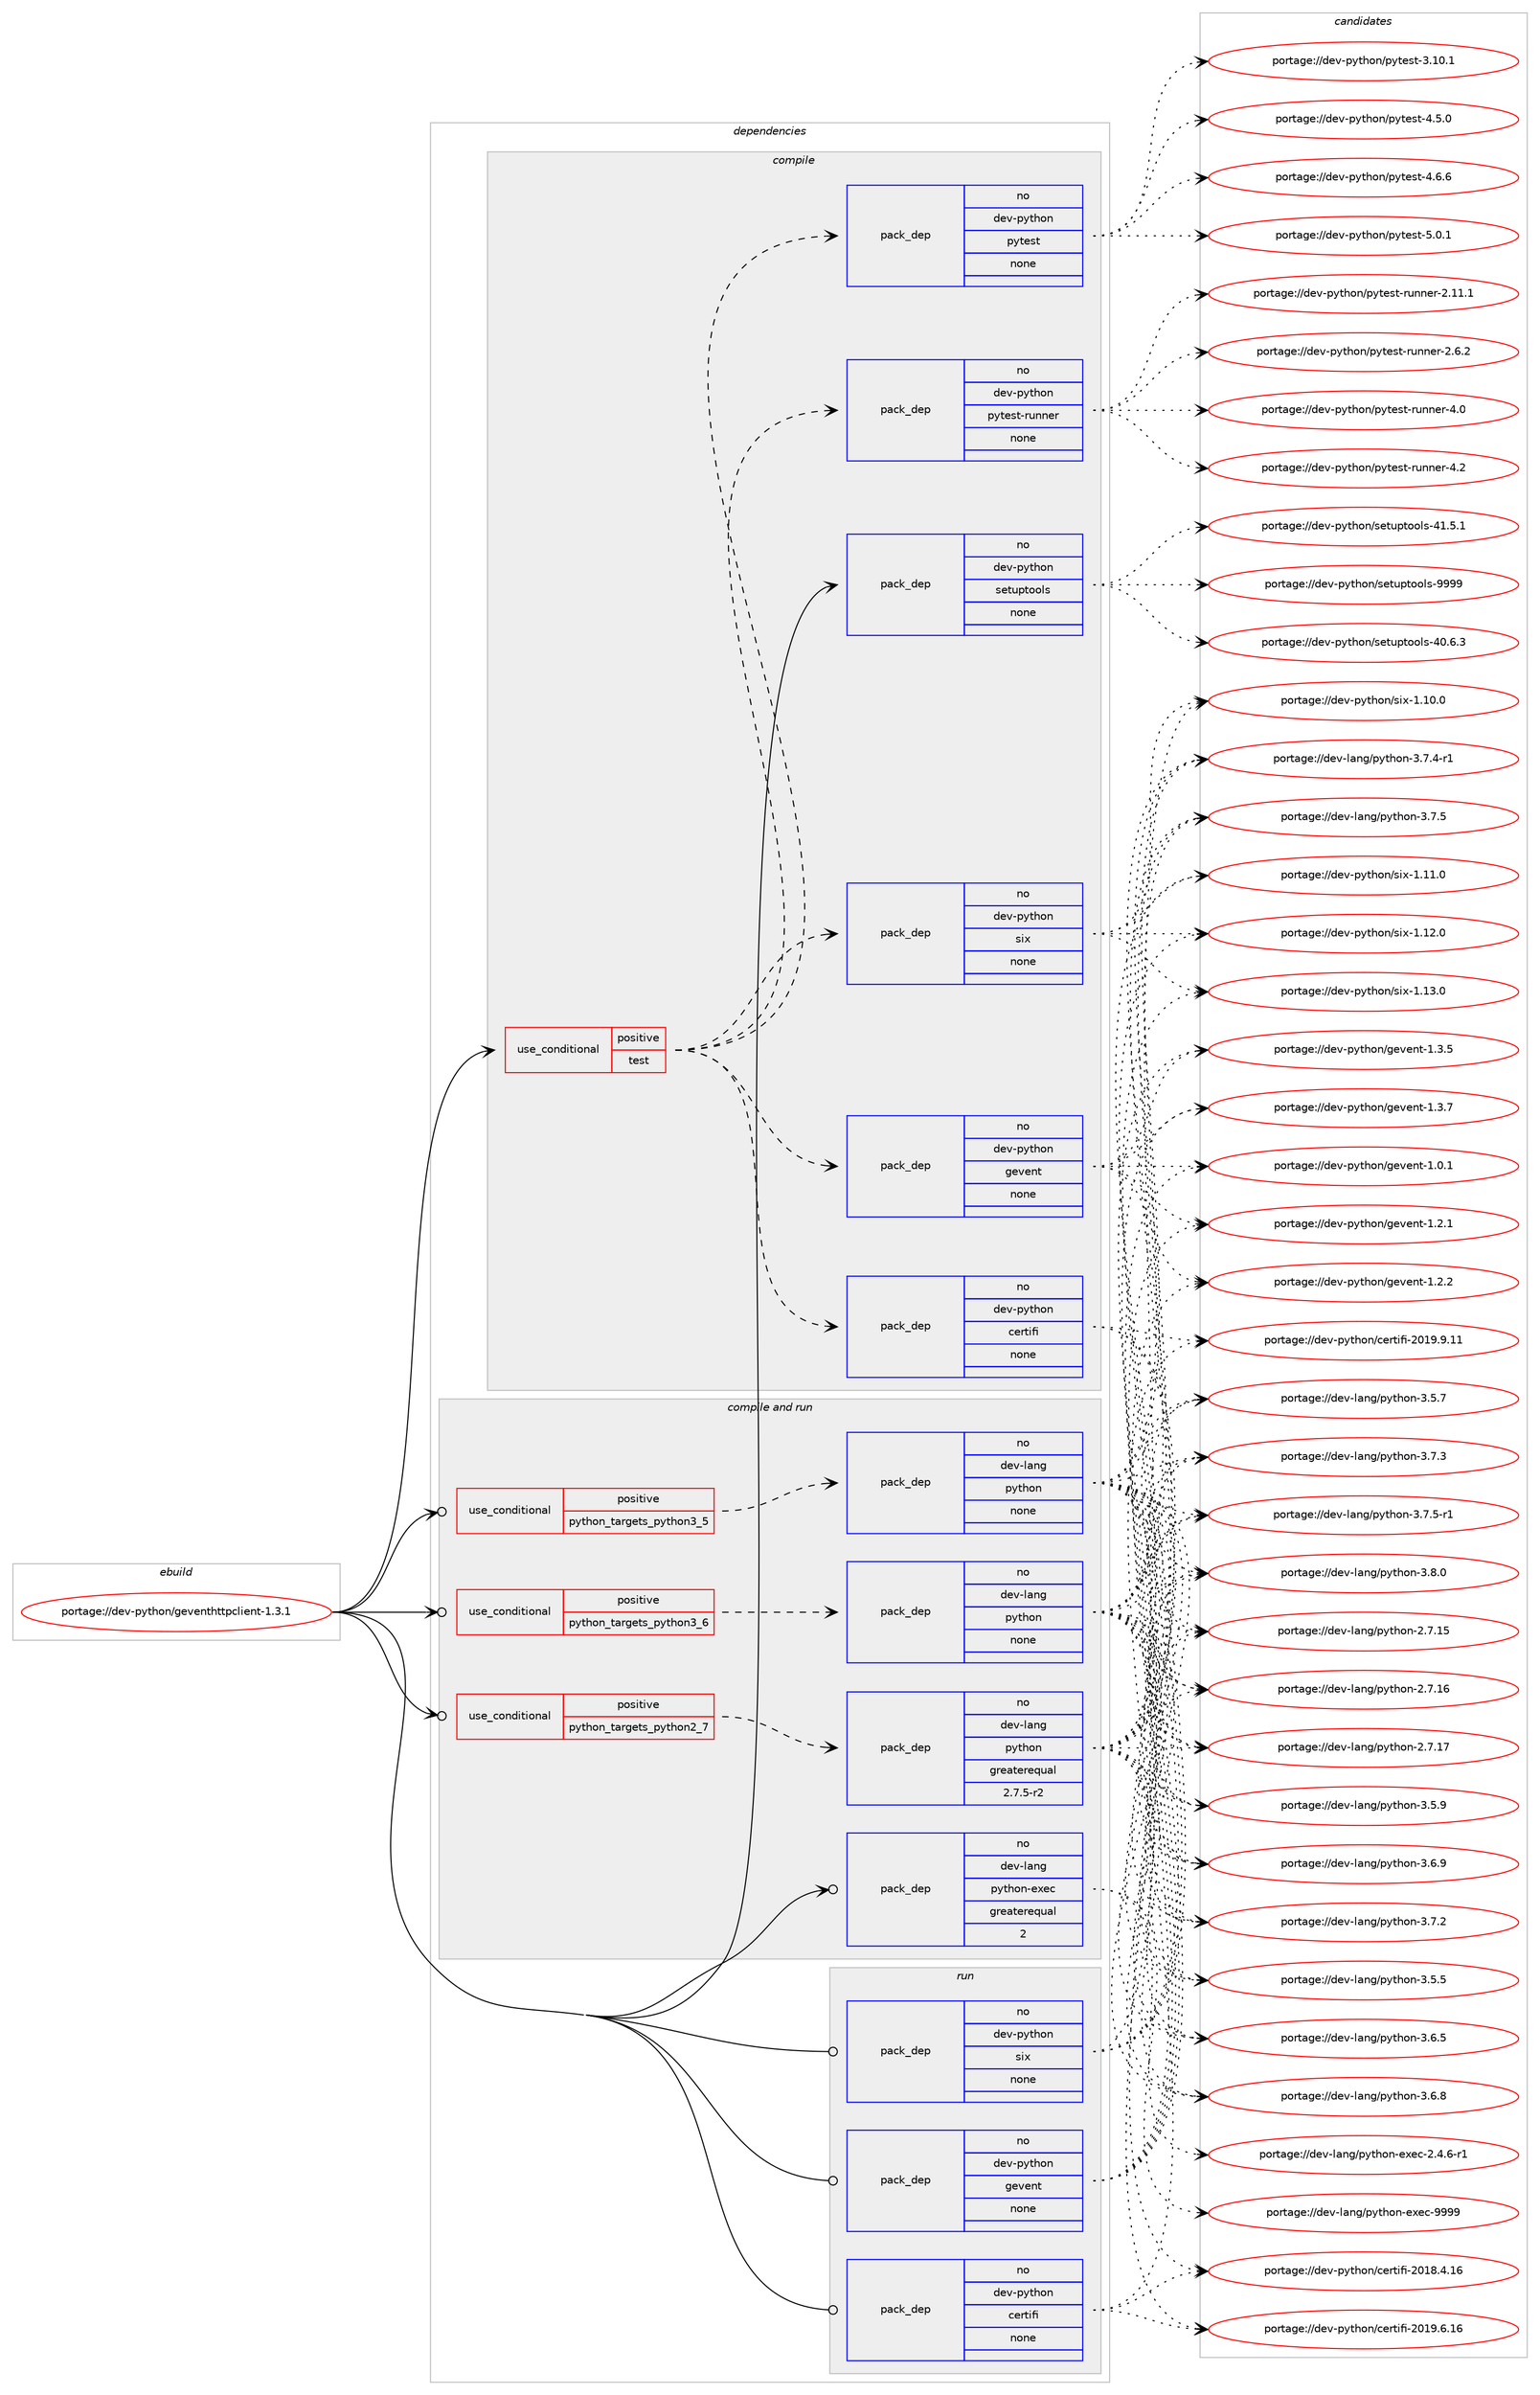 digraph prolog {

# *************
# Graph options
# *************

newrank=true;
concentrate=true;
compound=true;
graph [rankdir=LR,fontname=Helvetica,fontsize=10,ranksep=1.5];#, ranksep=2.5, nodesep=0.2];
edge  [arrowhead=vee];
node  [fontname=Helvetica,fontsize=10];

# **********
# The ebuild
# **********

subgraph cluster_leftcol {
color=gray;
rank=same;
label=<<i>ebuild</i>>;
id [label="portage://dev-python/geventhttpclient-1.3.1", color=red, width=4, href="../dev-python/geventhttpclient-1.3.1.svg"];
}

# ****************
# The dependencies
# ****************

subgraph cluster_midcol {
color=gray;
label=<<i>dependencies</i>>;
subgraph cluster_compile {
fillcolor="#eeeeee";
style=filled;
label=<<i>compile</i>>;
subgraph cond29223 {
dependency141334 [label=<<TABLE BORDER="0" CELLBORDER="1" CELLSPACING="0" CELLPADDING="4"><TR><TD ROWSPAN="3" CELLPADDING="10">use_conditional</TD></TR><TR><TD>positive</TD></TR><TR><TD>test</TD></TR></TABLE>>, shape=none, color=red];
subgraph pack108791 {
dependency141335 [label=<<TABLE BORDER="0" CELLBORDER="1" CELLSPACING="0" CELLPADDING="4" WIDTH="220"><TR><TD ROWSPAN="6" CELLPADDING="30">pack_dep</TD></TR><TR><TD WIDTH="110">no</TD></TR><TR><TD>dev-python</TD></TR><TR><TD>certifi</TD></TR><TR><TD>none</TD></TR><TR><TD></TD></TR></TABLE>>, shape=none, color=blue];
}
dependency141334:e -> dependency141335:w [weight=20,style="dashed",arrowhead="vee"];
subgraph pack108792 {
dependency141336 [label=<<TABLE BORDER="0" CELLBORDER="1" CELLSPACING="0" CELLPADDING="4" WIDTH="220"><TR><TD ROWSPAN="6" CELLPADDING="30">pack_dep</TD></TR><TR><TD WIDTH="110">no</TD></TR><TR><TD>dev-python</TD></TR><TR><TD>gevent</TD></TR><TR><TD>none</TD></TR><TR><TD></TD></TR></TABLE>>, shape=none, color=blue];
}
dependency141334:e -> dependency141336:w [weight=20,style="dashed",arrowhead="vee"];
subgraph pack108793 {
dependency141337 [label=<<TABLE BORDER="0" CELLBORDER="1" CELLSPACING="0" CELLPADDING="4" WIDTH="220"><TR><TD ROWSPAN="6" CELLPADDING="30">pack_dep</TD></TR><TR><TD WIDTH="110">no</TD></TR><TR><TD>dev-python</TD></TR><TR><TD>six</TD></TR><TR><TD>none</TD></TR><TR><TD></TD></TR></TABLE>>, shape=none, color=blue];
}
dependency141334:e -> dependency141337:w [weight=20,style="dashed",arrowhead="vee"];
subgraph pack108794 {
dependency141338 [label=<<TABLE BORDER="0" CELLBORDER="1" CELLSPACING="0" CELLPADDING="4" WIDTH="220"><TR><TD ROWSPAN="6" CELLPADDING="30">pack_dep</TD></TR><TR><TD WIDTH="110">no</TD></TR><TR><TD>dev-python</TD></TR><TR><TD>pytest-runner</TD></TR><TR><TD>none</TD></TR><TR><TD></TD></TR></TABLE>>, shape=none, color=blue];
}
dependency141334:e -> dependency141338:w [weight=20,style="dashed",arrowhead="vee"];
subgraph pack108795 {
dependency141339 [label=<<TABLE BORDER="0" CELLBORDER="1" CELLSPACING="0" CELLPADDING="4" WIDTH="220"><TR><TD ROWSPAN="6" CELLPADDING="30">pack_dep</TD></TR><TR><TD WIDTH="110">no</TD></TR><TR><TD>dev-python</TD></TR><TR><TD>pytest</TD></TR><TR><TD>none</TD></TR><TR><TD></TD></TR></TABLE>>, shape=none, color=blue];
}
dependency141334:e -> dependency141339:w [weight=20,style="dashed",arrowhead="vee"];
}
id:e -> dependency141334:w [weight=20,style="solid",arrowhead="vee"];
subgraph pack108796 {
dependency141340 [label=<<TABLE BORDER="0" CELLBORDER="1" CELLSPACING="0" CELLPADDING="4" WIDTH="220"><TR><TD ROWSPAN="6" CELLPADDING="30">pack_dep</TD></TR><TR><TD WIDTH="110">no</TD></TR><TR><TD>dev-python</TD></TR><TR><TD>setuptools</TD></TR><TR><TD>none</TD></TR><TR><TD></TD></TR></TABLE>>, shape=none, color=blue];
}
id:e -> dependency141340:w [weight=20,style="solid",arrowhead="vee"];
}
subgraph cluster_compileandrun {
fillcolor="#eeeeee";
style=filled;
label=<<i>compile and run</i>>;
subgraph cond29224 {
dependency141341 [label=<<TABLE BORDER="0" CELLBORDER="1" CELLSPACING="0" CELLPADDING="4"><TR><TD ROWSPAN="3" CELLPADDING="10">use_conditional</TD></TR><TR><TD>positive</TD></TR><TR><TD>python_targets_python2_7</TD></TR></TABLE>>, shape=none, color=red];
subgraph pack108797 {
dependency141342 [label=<<TABLE BORDER="0" CELLBORDER="1" CELLSPACING="0" CELLPADDING="4" WIDTH="220"><TR><TD ROWSPAN="6" CELLPADDING="30">pack_dep</TD></TR><TR><TD WIDTH="110">no</TD></TR><TR><TD>dev-lang</TD></TR><TR><TD>python</TD></TR><TR><TD>greaterequal</TD></TR><TR><TD>2.7.5-r2</TD></TR></TABLE>>, shape=none, color=blue];
}
dependency141341:e -> dependency141342:w [weight=20,style="dashed",arrowhead="vee"];
}
id:e -> dependency141341:w [weight=20,style="solid",arrowhead="odotvee"];
subgraph cond29225 {
dependency141343 [label=<<TABLE BORDER="0" CELLBORDER="1" CELLSPACING="0" CELLPADDING="4"><TR><TD ROWSPAN="3" CELLPADDING="10">use_conditional</TD></TR><TR><TD>positive</TD></TR><TR><TD>python_targets_python3_5</TD></TR></TABLE>>, shape=none, color=red];
subgraph pack108798 {
dependency141344 [label=<<TABLE BORDER="0" CELLBORDER="1" CELLSPACING="0" CELLPADDING="4" WIDTH="220"><TR><TD ROWSPAN="6" CELLPADDING="30">pack_dep</TD></TR><TR><TD WIDTH="110">no</TD></TR><TR><TD>dev-lang</TD></TR><TR><TD>python</TD></TR><TR><TD>none</TD></TR><TR><TD></TD></TR></TABLE>>, shape=none, color=blue];
}
dependency141343:e -> dependency141344:w [weight=20,style="dashed",arrowhead="vee"];
}
id:e -> dependency141343:w [weight=20,style="solid",arrowhead="odotvee"];
subgraph cond29226 {
dependency141345 [label=<<TABLE BORDER="0" CELLBORDER="1" CELLSPACING="0" CELLPADDING="4"><TR><TD ROWSPAN="3" CELLPADDING="10">use_conditional</TD></TR><TR><TD>positive</TD></TR><TR><TD>python_targets_python3_6</TD></TR></TABLE>>, shape=none, color=red];
subgraph pack108799 {
dependency141346 [label=<<TABLE BORDER="0" CELLBORDER="1" CELLSPACING="0" CELLPADDING="4" WIDTH="220"><TR><TD ROWSPAN="6" CELLPADDING="30">pack_dep</TD></TR><TR><TD WIDTH="110">no</TD></TR><TR><TD>dev-lang</TD></TR><TR><TD>python</TD></TR><TR><TD>none</TD></TR><TR><TD></TD></TR></TABLE>>, shape=none, color=blue];
}
dependency141345:e -> dependency141346:w [weight=20,style="dashed",arrowhead="vee"];
}
id:e -> dependency141345:w [weight=20,style="solid",arrowhead="odotvee"];
subgraph pack108800 {
dependency141347 [label=<<TABLE BORDER="0" CELLBORDER="1" CELLSPACING="0" CELLPADDING="4" WIDTH="220"><TR><TD ROWSPAN="6" CELLPADDING="30">pack_dep</TD></TR><TR><TD WIDTH="110">no</TD></TR><TR><TD>dev-lang</TD></TR><TR><TD>python-exec</TD></TR><TR><TD>greaterequal</TD></TR><TR><TD>2</TD></TR></TABLE>>, shape=none, color=blue];
}
id:e -> dependency141347:w [weight=20,style="solid",arrowhead="odotvee"];
}
subgraph cluster_run {
fillcolor="#eeeeee";
style=filled;
label=<<i>run</i>>;
subgraph pack108801 {
dependency141348 [label=<<TABLE BORDER="0" CELLBORDER="1" CELLSPACING="0" CELLPADDING="4" WIDTH="220"><TR><TD ROWSPAN="6" CELLPADDING="30">pack_dep</TD></TR><TR><TD WIDTH="110">no</TD></TR><TR><TD>dev-python</TD></TR><TR><TD>certifi</TD></TR><TR><TD>none</TD></TR><TR><TD></TD></TR></TABLE>>, shape=none, color=blue];
}
id:e -> dependency141348:w [weight=20,style="solid",arrowhead="odot"];
subgraph pack108802 {
dependency141349 [label=<<TABLE BORDER="0" CELLBORDER="1" CELLSPACING="0" CELLPADDING="4" WIDTH="220"><TR><TD ROWSPAN="6" CELLPADDING="30">pack_dep</TD></TR><TR><TD WIDTH="110">no</TD></TR><TR><TD>dev-python</TD></TR><TR><TD>gevent</TD></TR><TR><TD>none</TD></TR><TR><TD></TD></TR></TABLE>>, shape=none, color=blue];
}
id:e -> dependency141349:w [weight=20,style="solid",arrowhead="odot"];
subgraph pack108803 {
dependency141350 [label=<<TABLE BORDER="0" CELLBORDER="1" CELLSPACING="0" CELLPADDING="4" WIDTH="220"><TR><TD ROWSPAN="6" CELLPADDING="30">pack_dep</TD></TR><TR><TD WIDTH="110">no</TD></TR><TR><TD>dev-python</TD></TR><TR><TD>six</TD></TR><TR><TD>none</TD></TR><TR><TD></TD></TR></TABLE>>, shape=none, color=blue];
}
id:e -> dependency141350:w [weight=20,style="solid",arrowhead="odot"];
}
}

# **************
# The candidates
# **************

subgraph cluster_choices {
rank=same;
color=gray;
label=<<i>candidates</i>>;

subgraph choice108791 {
color=black;
nodesep=1;
choiceportage10010111845112121116104111110479910111411610510210545504849564652464954 [label="portage://dev-python/certifi-2018.4.16", color=red, width=4,href="../dev-python/certifi-2018.4.16.svg"];
choiceportage10010111845112121116104111110479910111411610510210545504849574654464954 [label="portage://dev-python/certifi-2019.6.16", color=red, width=4,href="../dev-python/certifi-2019.6.16.svg"];
choiceportage10010111845112121116104111110479910111411610510210545504849574657464949 [label="portage://dev-python/certifi-2019.9.11", color=red, width=4,href="../dev-python/certifi-2019.9.11.svg"];
dependency141335:e -> choiceportage10010111845112121116104111110479910111411610510210545504849564652464954:w [style=dotted,weight="100"];
dependency141335:e -> choiceportage10010111845112121116104111110479910111411610510210545504849574654464954:w [style=dotted,weight="100"];
dependency141335:e -> choiceportage10010111845112121116104111110479910111411610510210545504849574657464949:w [style=dotted,weight="100"];
}
subgraph choice108792 {
color=black;
nodesep=1;
choiceportage1001011184511212111610411111047103101118101110116454946484649 [label="portage://dev-python/gevent-1.0.1", color=red, width=4,href="../dev-python/gevent-1.0.1.svg"];
choiceportage1001011184511212111610411111047103101118101110116454946504649 [label="portage://dev-python/gevent-1.2.1", color=red, width=4,href="../dev-python/gevent-1.2.1.svg"];
choiceportage1001011184511212111610411111047103101118101110116454946504650 [label="portage://dev-python/gevent-1.2.2", color=red, width=4,href="../dev-python/gevent-1.2.2.svg"];
choiceportage1001011184511212111610411111047103101118101110116454946514653 [label="portage://dev-python/gevent-1.3.5", color=red, width=4,href="../dev-python/gevent-1.3.5.svg"];
choiceportage1001011184511212111610411111047103101118101110116454946514655 [label="portage://dev-python/gevent-1.3.7", color=red, width=4,href="../dev-python/gevent-1.3.7.svg"];
dependency141336:e -> choiceportage1001011184511212111610411111047103101118101110116454946484649:w [style=dotted,weight="100"];
dependency141336:e -> choiceportage1001011184511212111610411111047103101118101110116454946504649:w [style=dotted,weight="100"];
dependency141336:e -> choiceportage1001011184511212111610411111047103101118101110116454946504650:w [style=dotted,weight="100"];
dependency141336:e -> choiceportage1001011184511212111610411111047103101118101110116454946514653:w [style=dotted,weight="100"];
dependency141336:e -> choiceportage1001011184511212111610411111047103101118101110116454946514655:w [style=dotted,weight="100"];
}
subgraph choice108793 {
color=black;
nodesep=1;
choiceportage100101118451121211161041111104711510512045494649484648 [label="portage://dev-python/six-1.10.0", color=red, width=4,href="../dev-python/six-1.10.0.svg"];
choiceportage100101118451121211161041111104711510512045494649494648 [label="portage://dev-python/six-1.11.0", color=red, width=4,href="../dev-python/six-1.11.0.svg"];
choiceportage100101118451121211161041111104711510512045494649504648 [label="portage://dev-python/six-1.12.0", color=red, width=4,href="../dev-python/six-1.12.0.svg"];
choiceportage100101118451121211161041111104711510512045494649514648 [label="portage://dev-python/six-1.13.0", color=red, width=4,href="../dev-python/six-1.13.0.svg"];
dependency141337:e -> choiceportage100101118451121211161041111104711510512045494649484648:w [style=dotted,weight="100"];
dependency141337:e -> choiceportage100101118451121211161041111104711510512045494649494648:w [style=dotted,weight="100"];
dependency141337:e -> choiceportage100101118451121211161041111104711510512045494649504648:w [style=dotted,weight="100"];
dependency141337:e -> choiceportage100101118451121211161041111104711510512045494649514648:w [style=dotted,weight="100"];
}
subgraph choice108794 {
color=black;
nodesep=1;
choiceportage10010111845112121116104111110471121211161011151164511411711011010111445504649494649 [label="portage://dev-python/pytest-runner-2.11.1", color=red, width=4,href="../dev-python/pytest-runner-2.11.1.svg"];
choiceportage100101118451121211161041111104711212111610111511645114117110110101114455046544650 [label="portage://dev-python/pytest-runner-2.6.2", color=red, width=4,href="../dev-python/pytest-runner-2.6.2.svg"];
choiceportage10010111845112121116104111110471121211161011151164511411711011010111445524648 [label="portage://dev-python/pytest-runner-4.0", color=red, width=4,href="../dev-python/pytest-runner-4.0.svg"];
choiceportage10010111845112121116104111110471121211161011151164511411711011010111445524650 [label="portage://dev-python/pytest-runner-4.2", color=red, width=4,href="../dev-python/pytest-runner-4.2.svg"];
dependency141338:e -> choiceportage10010111845112121116104111110471121211161011151164511411711011010111445504649494649:w [style=dotted,weight="100"];
dependency141338:e -> choiceportage100101118451121211161041111104711212111610111511645114117110110101114455046544650:w [style=dotted,weight="100"];
dependency141338:e -> choiceportage10010111845112121116104111110471121211161011151164511411711011010111445524648:w [style=dotted,weight="100"];
dependency141338:e -> choiceportage10010111845112121116104111110471121211161011151164511411711011010111445524650:w [style=dotted,weight="100"];
}
subgraph choice108795 {
color=black;
nodesep=1;
choiceportage100101118451121211161041111104711212111610111511645514649484649 [label="portage://dev-python/pytest-3.10.1", color=red, width=4,href="../dev-python/pytest-3.10.1.svg"];
choiceportage1001011184511212111610411111047112121116101115116455246534648 [label="portage://dev-python/pytest-4.5.0", color=red, width=4,href="../dev-python/pytest-4.5.0.svg"];
choiceportage1001011184511212111610411111047112121116101115116455246544654 [label="portage://dev-python/pytest-4.6.6", color=red, width=4,href="../dev-python/pytest-4.6.6.svg"];
choiceportage1001011184511212111610411111047112121116101115116455346484649 [label="portage://dev-python/pytest-5.0.1", color=red, width=4,href="../dev-python/pytest-5.0.1.svg"];
dependency141339:e -> choiceportage100101118451121211161041111104711212111610111511645514649484649:w [style=dotted,weight="100"];
dependency141339:e -> choiceportage1001011184511212111610411111047112121116101115116455246534648:w [style=dotted,weight="100"];
dependency141339:e -> choiceportage1001011184511212111610411111047112121116101115116455246544654:w [style=dotted,weight="100"];
dependency141339:e -> choiceportage1001011184511212111610411111047112121116101115116455346484649:w [style=dotted,weight="100"];
}
subgraph choice108796 {
color=black;
nodesep=1;
choiceportage100101118451121211161041111104711510111611711211611111110811545524846544651 [label="portage://dev-python/setuptools-40.6.3", color=red, width=4,href="../dev-python/setuptools-40.6.3.svg"];
choiceportage100101118451121211161041111104711510111611711211611111110811545524946534649 [label="portage://dev-python/setuptools-41.5.1", color=red, width=4,href="../dev-python/setuptools-41.5.1.svg"];
choiceportage10010111845112121116104111110471151011161171121161111111081154557575757 [label="portage://dev-python/setuptools-9999", color=red, width=4,href="../dev-python/setuptools-9999.svg"];
dependency141340:e -> choiceportage100101118451121211161041111104711510111611711211611111110811545524846544651:w [style=dotted,weight="100"];
dependency141340:e -> choiceportage100101118451121211161041111104711510111611711211611111110811545524946534649:w [style=dotted,weight="100"];
dependency141340:e -> choiceportage10010111845112121116104111110471151011161171121161111111081154557575757:w [style=dotted,weight="100"];
}
subgraph choice108797 {
color=black;
nodesep=1;
choiceportage10010111845108971101034711212111610411111045504655464953 [label="portage://dev-lang/python-2.7.15", color=red, width=4,href="../dev-lang/python-2.7.15.svg"];
choiceportage10010111845108971101034711212111610411111045504655464954 [label="portage://dev-lang/python-2.7.16", color=red, width=4,href="../dev-lang/python-2.7.16.svg"];
choiceportage10010111845108971101034711212111610411111045504655464955 [label="portage://dev-lang/python-2.7.17", color=red, width=4,href="../dev-lang/python-2.7.17.svg"];
choiceportage100101118451089711010347112121116104111110455146534653 [label="portage://dev-lang/python-3.5.5", color=red, width=4,href="../dev-lang/python-3.5.5.svg"];
choiceportage100101118451089711010347112121116104111110455146534655 [label="portage://dev-lang/python-3.5.7", color=red, width=4,href="../dev-lang/python-3.5.7.svg"];
choiceportage100101118451089711010347112121116104111110455146534657 [label="portage://dev-lang/python-3.5.9", color=red, width=4,href="../dev-lang/python-3.5.9.svg"];
choiceportage100101118451089711010347112121116104111110455146544653 [label="portage://dev-lang/python-3.6.5", color=red, width=4,href="../dev-lang/python-3.6.5.svg"];
choiceportage100101118451089711010347112121116104111110455146544656 [label="portage://dev-lang/python-3.6.8", color=red, width=4,href="../dev-lang/python-3.6.8.svg"];
choiceportage100101118451089711010347112121116104111110455146544657 [label="portage://dev-lang/python-3.6.9", color=red, width=4,href="../dev-lang/python-3.6.9.svg"];
choiceportage100101118451089711010347112121116104111110455146554650 [label="portage://dev-lang/python-3.7.2", color=red, width=4,href="../dev-lang/python-3.7.2.svg"];
choiceportage100101118451089711010347112121116104111110455146554651 [label="portage://dev-lang/python-3.7.3", color=red, width=4,href="../dev-lang/python-3.7.3.svg"];
choiceportage1001011184510897110103471121211161041111104551465546524511449 [label="portage://dev-lang/python-3.7.4-r1", color=red, width=4,href="../dev-lang/python-3.7.4-r1.svg"];
choiceportage100101118451089711010347112121116104111110455146554653 [label="portage://dev-lang/python-3.7.5", color=red, width=4,href="../dev-lang/python-3.7.5.svg"];
choiceportage1001011184510897110103471121211161041111104551465546534511449 [label="portage://dev-lang/python-3.7.5-r1", color=red, width=4,href="../dev-lang/python-3.7.5-r1.svg"];
choiceportage100101118451089711010347112121116104111110455146564648 [label="portage://dev-lang/python-3.8.0", color=red, width=4,href="../dev-lang/python-3.8.0.svg"];
dependency141342:e -> choiceportage10010111845108971101034711212111610411111045504655464953:w [style=dotted,weight="100"];
dependency141342:e -> choiceportage10010111845108971101034711212111610411111045504655464954:w [style=dotted,weight="100"];
dependency141342:e -> choiceportage10010111845108971101034711212111610411111045504655464955:w [style=dotted,weight="100"];
dependency141342:e -> choiceportage100101118451089711010347112121116104111110455146534653:w [style=dotted,weight="100"];
dependency141342:e -> choiceportage100101118451089711010347112121116104111110455146534655:w [style=dotted,weight="100"];
dependency141342:e -> choiceportage100101118451089711010347112121116104111110455146534657:w [style=dotted,weight="100"];
dependency141342:e -> choiceportage100101118451089711010347112121116104111110455146544653:w [style=dotted,weight="100"];
dependency141342:e -> choiceportage100101118451089711010347112121116104111110455146544656:w [style=dotted,weight="100"];
dependency141342:e -> choiceportage100101118451089711010347112121116104111110455146544657:w [style=dotted,weight="100"];
dependency141342:e -> choiceportage100101118451089711010347112121116104111110455146554650:w [style=dotted,weight="100"];
dependency141342:e -> choiceportage100101118451089711010347112121116104111110455146554651:w [style=dotted,weight="100"];
dependency141342:e -> choiceportage1001011184510897110103471121211161041111104551465546524511449:w [style=dotted,weight="100"];
dependency141342:e -> choiceportage100101118451089711010347112121116104111110455146554653:w [style=dotted,weight="100"];
dependency141342:e -> choiceportage1001011184510897110103471121211161041111104551465546534511449:w [style=dotted,weight="100"];
dependency141342:e -> choiceportage100101118451089711010347112121116104111110455146564648:w [style=dotted,weight="100"];
}
subgraph choice108798 {
color=black;
nodesep=1;
choiceportage10010111845108971101034711212111610411111045504655464953 [label="portage://dev-lang/python-2.7.15", color=red, width=4,href="../dev-lang/python-2.7.15.svg"];
choiceportage10010111845108971101034711212111610411111045504655464954 [label="portage://dev-lang/python-2.7.16", color=red, width=4,href="../dev-lang/python-2.7.16.svg"];
choiceportage10010111845108971101034711212111610411111045504655464955 [label="portage://dev-lang/python-2.7.17", color=red, width=4,href="../dev-lang/python-2.7.17.svg"];
choiceportage100101118451089711010347112121116104111110455146534653 [label="portage://dev-lang/python-3.5.5", color=red, width=4,href="../dev-lang/python-3.5.5.svg"];
choiceportage100101118451089711010347112121116104111110455146534655 [label="portage://dev-lang/python-3.5.7", color=red, width=4,href="../dev-lang/python-3.5.7.svg"];
choiceportage100101118451089711010347112121116104111110455146534657 [label="portage://dev-lang/python-3.5.9", color=red, width=4,href="../dev-lang/python-3.5.9.svg"];
choiceportage100101118451089711010347112121116104111110455146544653 [label="portage://dev-lang/python-3.6.5", color=red, width=4,href="../dev-lang/python-3.6.5.svg"];
choiceportage100101118451089711010347112121116104111110455146544656 [label="portage://dev-lang/python-3.6.8", color=red, width=4,href="../dev-lang/python-3.6.8.svg"];
choiceportage100101118451089711010347112121116104111110455146544657 [label="portage://dev-lang/python-3.6.9", color=red, width=4,href="../dev-lang/python-3.6.9.svg"];
choiceportage100101118451089711010347112121116104111110455146554650 [label="portage://dev-lang/python-3.7.2", color=red, width=4,href="../dev-lang/python-3.7.2.svg"];
choiceportage100101118451089711010347112121116104111110455146554651 [label="portage://dev-lang/python-3.7.3", color=red, width=4,href="../dev-lang/python-3.7.3.svg"];
choiceportage1001011184510897110103471121211161041111104551465546524511449 [label="portage://dev-lang/python-3.7.4-r1", color=red, width=4,href="../dev-lang/python-3.7.4-r1.svg"];
choiceportage100101118451089711010347112121116104111110455146554653 [label="portage://dev-lang/python-3.7.5", color=red, width=4,href="../dev-lang/python-3.7.5.svg"];
choiceportage1001011184510897110103471121211161041111104551465546534511449 [label="portage://dev-lang/python-3.7.5-r1", color=red, width=4,href="../dev-lang/python-3.7.5-r1.svg"];
choiceportage100101118451089711010347112121116104111110455146564648 [label="portage://dev-lang/python-3.8.0", color=red, width=4,href="../dev-lang/python-3.8.0.svg"];
dependency141344:e -> choiceportage10010111845108971101034711212111610411111045504655464953:w [style=dotted,weight="100"];
dependency141344:e -> choiceportage10010111845108971101034711212111610411111045504655464954:w [style=dotted,weight="100"];
dependency141344:e -> choiceportage10010111845108971101034711212111610411111045504655464955:w [style=dotted,weight="100"];
dependency141344:e -> choiceportage100101118451089711010347112121116104111110455146534653:w [style=dotted,weight="100"];
dependency141344:e -> choiceportage100101118451089711010347112121116104111110455146534655:w [style=dotted,weight="100"];
dependency141344:e -> choiceportage100101118451089711010347112121116104111110455146534657:w [style=dotted,weight="100"];
dependency141344:e -> choiceportage100101118451089711010347112121116104111110455146544653:w [style=dotted,weight="100"];
dependency141344:e -> choiceportage100101118451089711010347112121116104111110455146544656:w [style=dotted,weight="100"];
dependency141344:e -> choiceportage100101118451089711010347112121116104111110455146544657:w [style=dotted,weight="100"];
dependency141344:e -> choiceportage100101118451089711010347112121116104111110455146554650:w [style=dotted,weight="100"];
dependency141344:e -> choiceportage100101118451089711010347112121116104111110455146554651:w [style=dotted,weight="100"];
dependency141344:e -> choiceportage1001011184510897110103471121211161041111104551465546524511449:w [style=dotted,weight="100"];
dependency141344:e -> choiceportage100101118451089711010347112121116104111110455146554653:w [style=dotted,weight="100"];
dependency141344:e -> choiceportage1001011184510897110103471121211161041111104551465546534511449:w [style=dotted,weight="100"];
dependency141344:e -> choiceportage100101118451089711010347112121116104111110455146564648:w [style=dotted,weight="100"];
}
subgraph choice108799 {
color=black;
nodesep=1;
choiceportage10010111845108971101034711212111610411111045504655464953 [label="portage://dev-lang/python-2.7.15", color=red, width=4,href="../dev-lang/python-2.7.15.svg"];
choiceportage10010111845108971101034711212111610411111045504655464954 [label="portage://dev-lang/python-2.7.16", color=red, width=4,href="../dev-lang/python-2.7.16.svg"];
choiceportage10010111845108971101034711212111610411111045504655464955 [label="portage://dev-lang/python-2.7.17", color=red, width=4,href="../dev-lang/python-2.7.17.svg"];
choiceportage100101118451089711010347112121116104111110455146534653 [label="portage://dev-lang/python-3.5.5", color=red, width=4,href="../dev-lang/python-3.5.5.svg"];
choiceportage100101118451089711010347112121116104111110455146534655 [label="portage://dev-lang/python-3.5.7", color=red, width=4,href="../dev-lang/python-3.5.7.svg"];
choiceportage100101118451089711010347112121116104111110455146534657 [label="portage://dev-lang/python-3.5.9", color=red, width=4,href="../dev-lang/python-3.5.9.svg"];
choiceportage100101118451089711010347112121116104111110455146544653 [label="portage://dev-lang/python-3.6.5", color=red, width=4,href="../dev-lang/python-3.6.5.svg"];
choiceportage100101118451089711010347112121116104111110455146544656 [label="portage://dev-lang/python-3.6.8", color=red, width=4,href="../dev-lang/python-3.6.8.svg"];
choiceportage100101118451089711010347112121116104111110455146544657 [label="portage://dev-lang/python-3.6.9", color=red, width=4,href="../dev-lang/python-3.6.9.svg"];
choiceportage100101118451089711010347112121116104111110455146554650 [label="portage://dev-lang/python-3.7.2", color=red, width=4,href="../dev-lang/python-3.7.2.svg"];
choiceportage100101118451089711010347112121116104111110455146554651 [label="portage://dev-lang/python-3.7.3", color=red, width=4,href="../dev-lang/python-3.7.3.svg"];
choiceportage1001011184510897110103471121211161041111104551465546524511449 [label="portage://dev-lang/python-3.7.4-r1", color=red, width=4,href="../dev-lang/python-3.7.4-r1.svg"];
choiceportage100101118451089711010347112121116104111110455146554653 [label="portage://dev-lang/python-3.7.5", color=red, width=4,href="../dev-lang/python-3.7.5.svg"];
choiceportage1001011184510897110103471121211161041111104551465546534511449 [label="portage://dev-lang/python-3.7.5-r1", color=red, width=4,href="../dev-lang/python-3.7.5-r1.svg"];
choiceportage100101118451089711010347112121116104111110455146564648 [label="portage://dev-lang/python-3.8.0", color=red, width=4,href="../dev-lang/python-3.8.0.svg"];
dependency141346:e -> choiceportage10010111845108971101034711212111610411111045504655464953:w [style=dotted,weight="100"];
dependency141346:e -> choiceportage10010111845108971101034711212111610411111045504655464954:w [style=dotted,weight="100"];
dependency141346:e -> choiceportage10010111845108971101034711212111610411111045504655464955:w [style=dotted,weight="100"];
dependency141346:e -> choiceportage100101118451089711010347112121116104111110455146534653:w [style=dotted,weight="100"];
dependency141346:e -> choiceportage100101118451089711010347112121116104111110455146534655:w [style=dotted,weight="100"];
dependency141346:e -> choiceportage100101118451089711010347112121116104111110455146534657:w [style=dotted,weight="100"];
dependency141346:e -> choiceportage100101118451089711010347112121116104111110455146544653:w [style=dotted,weight="100"];
dependency141346:e -> choiceportage100101118451089711010347112121116104111110455146544656:w [style=dotted,weight="100"];
dependency141346:e -> choiceportage100101118451089711010347112121116104111110455146544657:w [style=dotted,weight="100"];
dependency141346:e -> choiceportage100101118451089711010347112121116104111110455146554650:w [style=dotted,weight="100"];
dependency141346:e -> choiceportage100101118451089711010347112121116104111110455146554651:w [style=dotted,weight="100"];
dependency141346:e -> choiceportage1001011184510897110103471121211161041111104551465546524511449:w [style=dotted,weight="100"];
dependency141346:e -> choiceportage100101118451089711010347112121116104111110455146554653:w [style=dotted,weight="100"];
dependency141346:e -> choiceportage1001011184510897110103471121211161041111104551465546534511449:w [style=dotted,weight="100"];
dependency141346:e -> choiceportage100101118451089711010347112121116104111110455146564648:w [style=dotted,weight="100"];
}
subgraph choice108800 {
color=black;
nodesep=1;
choiceportage10010111845108971101034711212111610411111045101120101994550465246544511449 [label="portage://dev-lang/python-exec-2.4.6-r1", color=red, width=4,href="../dev-lang/python-exec-2.4.6-r1.svg"];
choiceportage10010111845108971101034711212111610411111045101120101994557575757 [label="portage://dev-lang/python-exec-9999", color=red, width=4,href="../dev-lang/python-exec-9999.svg"];
dependency141347:e -> choiceportage10010111845108971101034711212111610411111045101120101994550465246544511449:w [style=dotted,weight="100"];
dependency141347:e -> choiceportage10010111845108971101034711212111610411111045101120101994557575757:w [style=dotted,weight="100"];
}
subgraph choice108801 {
color=black;
nodesep=1;
choiceportage10010111845112121116104111110479910111411610510210545504849564652464954 [label="portage://dev-python/certifi-2018.4.16", color=red, width=4,href="../dev-python/certifi-2018.4.16.svg"];
choiceportage10010111845112121116104111110479910111411610510210545504849574654464954 [label="portage://dev-python/certifi-2019.6.16", color=red, width=4,href="../dev-python/certifi-2019.6.16.svg"];
choiceportage10010111845112121116104111110479910111411610510210545504849574657464949 [label="portage://dev-python/certifi-2019.9.11", color=red, width=4,href="../dev-python/certifi-2019.9.11.svg"];
dependency141348:e -> choiceportage10010111845112121116104111110479910111411610510210545504849564652464954:w [style=dotted,weight="100"];
dependency141348:e -> choiceportage10010111845112121116104111110479910111411610510210545504849574654464954:w [style=dotted,weight="100"];
dependency141348:e -> choiceportage10010111845112121116104111110479910111411610510210545504849574657464949:w [style=dotted,weight="100"];
}
subgraph choice108802 {
color=black;
nodesep=1;
choiceportage1001011184511212111610411111047103101118101110116454946484649 [label="portage://dev-python/gevent-1.0.1", color=red, width=4,href="../dev-python/gevent-1.0.1.svg"];
choiceportage1001011184511212111610411111047103101118101110116454946504649 [label="portage://dev-python/gevent-1.2.1", color=red, width=4,href="../dev-python/gevent-1.2.1.svg"];
choiceportage1001011184511212111610411111047103101118101110116454946504650 [label="portage://dev-python/gevent-1.2.2", color=red, width=4,href="../dev-python/gevent-1.2.2.svg"];
choiceportage1001011184511212111610411111047103101118101110116454946514653 [label="portage://dev-python/gevent-1.3.5", color=red, width=4,href="../dev-python/gevent-1.3.5.svg"];
choiceportage1001011184511212111610411111047103101118101110116454946514655 [label="portage://dev-python/gevent-1.3.7", color=red, width=4,href="../dev-python/gevent-1.3.7.svg"];
dependency141349:e -> choiceportage1001011184511212111610411111047103101118101110116454946484649:w [style=dotted,weight="100"];
dependency141349:e -> choiceportage1001011184511212111610411111047103101118101110116454946504649:w [style=dotted,weight="100"];
dependency141349:e -> choiceportage1001011184511212111610411111047103101118101110116454946504650:w [style=dotted,weight="100"];
dependency141349:e -> choiceportage1001011184511212111610411111047103101118101110116454946514653:w [style=dotted,weight="100"];
dependency141349:e -> choiceportage1001011184511212111610411111047103101118101110116454946514655:w [style=dotted,weight="100"];
}
subgraph choice108803 {
color=black;
nodesep=1;
choiceportage100101118451121211161041111104711510512045494649484648 [label="portage://dev-python/six-1.10.0", color=red, width=4,href="../dev-python/six-1.10.0.svg"];
choiceportage100101118451121211161041111104711510512045494649494648 [label="portage://dev-python/six-1.11.0", color=red, width=4,href="../dev-python/six-1.11.0.svg"];
choiceportage100101118451121211161041111104711510512045494649504648 [label="portage://dev-python/six-1.12.0", color=red, width=4,href="../dev-python/six-1.12.0.svg"];
choiceportage100101118451121211161041111104711510512045494649514648 [label="portage://dev-python/six-1.13.0", color=red, width=4,href="../dev-python/six-1.13.0.svg"];
dependency141350:e -> choiceportage100101118451121211161041111104711510512045494649484648:w [style=dotted,weight="100"];
dependency141350:e -> choiceportage100101118451121211161041111104711510512045494649494648:w [style=dotted,weight="100"];
dependency141350:e -> choiceportage100101118451121211161041111104711510512045494649504648:w [style=dotted,weight="100"];
dependency141350:e -> choiceportage100101118451121211161041111104711510512045494649514648:w [style=dotted,weight="100"];
}
}

}
